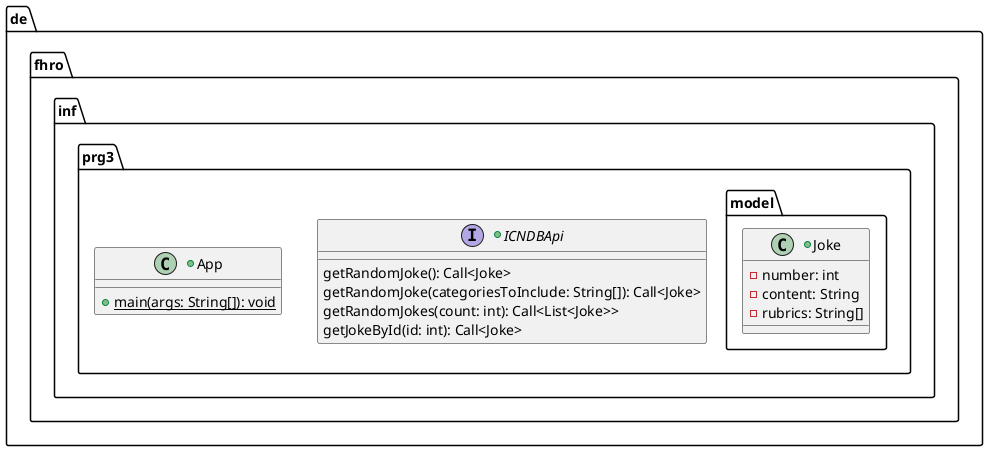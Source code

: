 @startuml RetrofitAdapter

package de.fhro.inf.prg3 {

    +interface ICNDBApi {
        getRandomJoke(): Call<Joke>
        getRandomJoke(categoriesToInclude: String[]): Call<Joke>
        getRandomJokes(count: int): Call<List<Joke>>
        getJokeById(id: int): Call<Joke>
    }

    +class App {
        +{static} main(args: String[]): void
    }

    package model {
        +class Joke {
            -number: int
            -content: String
            -rubrics: String[]
        }
   }
}

@enduml